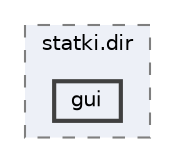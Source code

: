 digraph "statki.bak/build/CMakeFiles/statki.dir/gui"
{
 // LATEX_PDF_SIZE
  bgcolor="transparent";
  edge [fontname=Helvetica,fontsize=10,labelfontname=Helvetica,labelfontsize=10];
  node [fontname=Helvetica,fontsize=10,shape=box,height=0.2,width=0.4];
  compound=true
  subgraph clusterdir_b330db8e1c7a14618bc879cd021bad2d {
    graph [ bgcolor="#edf0f7", pencolor="grey50", label="statki.dir", fontname=Helvetica,fontsize=10 style="filled,dashed", URL="dir_b330db8e1c7a14618bc879cd021bad2d.html",tooltip=""]
  dir_a76f56800b0ef07f6ebd880045748bfb [label="gui", fillcolor="#edf0f7", color="grey25", style="filled,bold", URL="dir_a76f56800b0ef07f6ebd880045748bfb.html",tooltip=""];
  }
}
